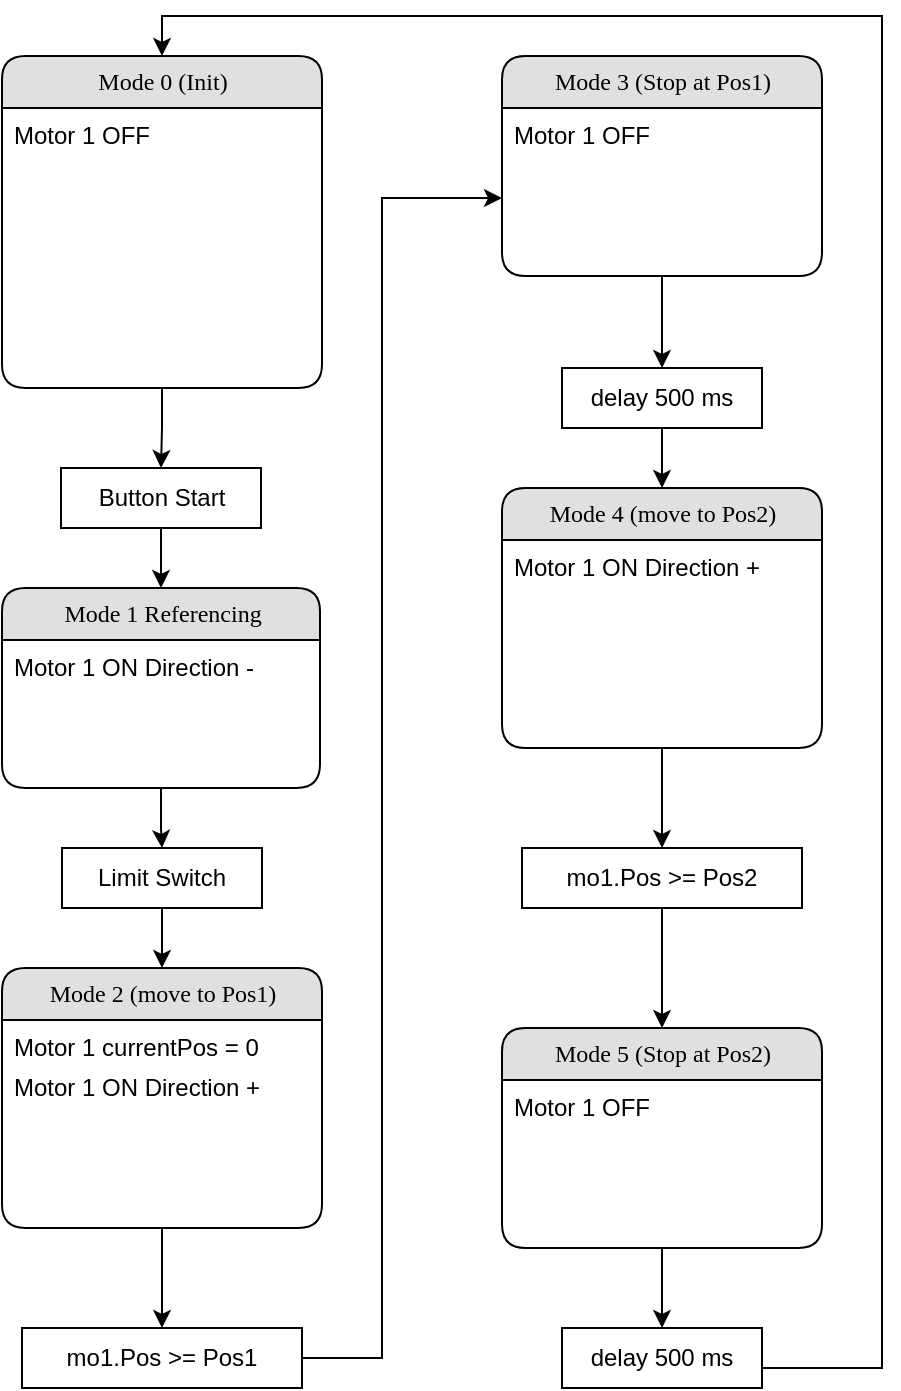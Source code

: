<mxfile version="20.4.2" type="device"><diagram id="corI0clsK7ijeZppxw8D" name="Seite-1"><mxGraphModel dx="353" dy="487" grid="1" gridSize="10" guides="1" tooltips="1" connect="1" arrows="1" fold="1" page="1" pageScale="1" pageWidth="3300" pageHeight="4681" math="0" shadow="0"><root><mxCell id="0"/><mxCell id="1" parent="0"/><mxCell id="_JOvkp8M3I6TlWDDb48r-1" value="" style="group" vertex="1" connectable="0" parent="1"><mxGeometry x="160" y="74" width="160" height="166" as="geometry"/></mxCell><mxCell id="_JOvkp8M3I6TlWDDb48r-2" value="Mode 0 (Init)" style="swimlane;html=1;fontStyle=0;childLayout=stackLayout;horizontal=1;startSize=26;fillColor=#e0e0e0;horizontalStack=0;resizeParent=1;resizeLast=0;collapsible=1;marginBottom=0;swimlaneFillColor=#ffffff;align=center;rounded=1;shadow=0;comic=0;labelBackgroundColor=none;strokeWidth=1;fontFamily=Verdana;fontSize=12" vertex="1" parent="_JOvkp8M3I6TlWDDb48r-1"><mxGeometry width="160" height="166" as="geometry"/></mxCell><mxCell id="_JOvkp8M3I6TlWDDb48r-3" value="Motor 1 OFF" style="text;html=1;strokeColor=none;fillColor=none;spacingLeft=4;spacingRight=4;whiteSpace=wrap;overflow=hidden;rotatable=0;points=[[0,0.5],[1,0.5]];portConstraint=eastwest;" vertex="1" parent="_JOvkp8M3I6TlWDDb48r-2"><mxGeometry y="26" width="160" height="26" as="geometry"/></mxCell><mxCell id="_JOvkp8M3I6TlWDDb48r-8" value="" style="group" vertex="1" connectable="0" parent="1"><mxGeometry x="160" y="530" width="160" height="130" as="geometry"/></mxCell><mxCell id="_JOvkp8M3I6TlWDDb48r-9" value="Mode 2 (move to Pos1)" style="swimlane;html=1;fontStyle=0;childLayout=stackLayout;horizontal=1;startSize=26;fillColor=#e0e0e0;horizontalStack=0;resizeParent=1;resizeLast=0;collapsible=1;marginBottom=0;swimlaneFillColor=#ffffff;align=center;rounded=1;shadow=0;comic=0;labelBackgroundColor=none;strokeWidth=1;fontFamily=Verdana;fontSize=12" vertex="1" parent="_JOvkp8M3I6TlWDDb48r-8"><mxGeometry width="160" height="130" as="geometry"/></mxCell><mxCell id="_JOvkp8M3I6TlWDDb48r-10" value="Motor 1 currentPos = 0" style="text;html=1;strokeColor=none;fillColor=none;spacingLeft=4;spacingRight=4;whiteSpace=wrap;overflow=hidden;rotatable=0;points=[[0,0.5],[1,0.5]];portConstraint=eastwest;" vertex="1" parent="_JOvkp8M3I6TlWDDb48r-9"><mxGeometry y="26" width="160" height="20.361" as="geometry"/></mxCell><mxCell id="_JOvkp8M3I6TlWDDb48r-12" value="Motor 1 ON Direction +" style="text;html=1;strokeColor=none;fillColor=none;spacingLeft=4;spacingRight=4;whiteSpace=wrap;overflow=hidden;rotatable=0;points=[[0,0.5],[1,0.5]];portConstraint=eastwest;" vertex="1" parent="_JOvkp8M3I6TlWDDb48r-9"><mxGeometry y="46.361" width="160" height="20.361" as="geometry"/></mxCell><mxCell id="_JOvkp8M3I6TlWDDb48r-13" style="edgeStyle=orthogonalEdgeStyle;rounded=0;orthogonalLoop=1;jettySize=auto;html=1;entryX=0.5;entryY=0;entryDx=0;entryDy=0;" edge="1" parent="1" source="_JOvkp8M3I6TlWDDb48r-14" target="_JOvkp8M3I6TlWDDb48r-9"><mxGeometry relative="1" as="geometry"/></mxCell><mxCell id="_JOvkp8M3I6TlWDDb48r-14" value="Limit Switch" style="rounded=0;whiteSpace=wrap;html=1;" vertex="1" parent="1"><mxGeometry x="190" y="470" width="100" height="30" as="geometry"/></mxCell><mxCell id="_JOvkp8M3I6TlWDDb48r-15" value="" style="group" vertex="1" connectable="0" parent="1"><mxGeometry x="410" y="74" width="160" height="110" as="geometry"/></mxCell><mxCell id="_JOvkp8M3I6TlWDDb48r-16" value="Mode 3 (Stop at Pos1)" style="swimlane;html=1;fontStyle=0;childLayout=stackLayout;horizontal=1;startSize=26;fillColor=#e0e0e0;horizontalStack=0;resizeParent=1;resizeLast=0;collapsible=1;marginBottom=0;swimlaneFillColor=#ffffff;align=center;rounded=1;shadow=0;comic=0;labelBackgroundColor=none;strokeWidth=1;fontFamily=Verdana;fontSize=12" vertex="1" parent="_JOvkp8M3I6TlWDDb48r-15"><mxGeometry width="160" height="110.0" as="geometry"/></mxCell><mxCell id="_JOvkp8M3I6TlWDDb48r-17" value="Motor 1 OFF" style="text;html=1;strokeColor=none;fillColor=none;spacingLeft=4;spacingRight=4;whiteSpace=wrap;overflow=hidden;rotatable=0;points=[[0,0.5],[1,0.5]];portConstraint=eastwest;" vertex="1" parent="_JOvkp8M3I6TlWDDb48r-16"><mxGeometry y="26" width="160" height="17.229" as="geometry"/></mxCell><mxCell id="_JOvkp8M3I6TlWDDb48r-20" style="edgeStyle=orthogonalEdgeStyle;rounded=0;orthogonalLoop=1;jettySize=auto;html=1;" edge="1" parent="1" source="_JOvkp8M3I6TlWDDb48r-21" target="_JOvkp8M3I6TlWDDb48r-16"><mxGeometry relative="1" as="geometry"><Array as="points"><mxPoint x="350" y="725"/><mxPoint x="350" y="145"/></Array></mxGeometry></mxCell><mxCell id="_JOvkp8M3I6TlWDDb48r-21" value="mo1.Pos &amp;gt;= Pos1" style="rounded=0;whiteSpace=wrap;html=1;" vertex="1" parent="1"><mxGeometry x="170" y="710" width="140" height="30" as="geometry"/></mxCell><mxCell id="_JOvkp8M3I6TlWDDb48r-22" style="edgeStyle=orthogonalEdgeStyle;rounded=0;orthogonalLoop=1;jettySize=auto;html=1;exitX=0.5;exitY=1;exitDx=0;exitDy=0;" edge="1" parent="1" source="_JOvkp8M3I6TlWDDb48r-9" target="_JOvkp8M3I6TlWDDb48r-21"><mxGeometry relative="1" as="geometry"/></mxCell><mxCell id="_JOvkp8M3I6TlWDDb48r-24" value="" style="group" vertex="1" connectable="0" parent="1"><mxGeometry x="160" y="340" width="159" height="100" as="geometry"/></mxCell><mxCell id="_JOvkp8M3I6TlWDDb48r-25" value="Mode 1 Referencing" style="swimlane;html=1;fontStyle=0;childLayout=stackLayout;horizontal=1;startSize=26;fillColor=#e0e0e0;horizontalStack=0;resizeParent=1;resizeLast=0;collapsible=1;marginBottom=0;swimlaneFillColor=#ffffff;align=center;rounded=1;shadow=0;comic=0;labelBackgroundColor=none;strokeWidth=1;fontFamily=Verdana;fontSize=12" vertex="1" parent="_JOvkp8M3I6TlWDDb48r-24"><mxGeometry width="159" height="100.0" as="geometry"/></mxCell><mxCell id="_JOvkp8M3I6TlWDDb48r-26" value="Motor 1 ON Direction -" style="text;html=1;strokeColor=none;fillColor=none;spacingLeft=4;spacingRight=4;whiteSpace=wrap;overflow=hidden;rotatable=0;points=[[0,0.5],[1,0.5]];portConstraint=eastwest;" vertex="1" parent="_JOvkp8M3I6TlWDDb48r-25"><mxGeometry y="26" width="159" height="15.663" as="geometry"/></mxCell><mxCell id="_JOvkp8M3I6TlWDDb48r-27" style="edgeStyle=orthogonalEdgeStyle;rounded=0;orthogonalLoop=1;jettySize=auto;html=1;entryX=0.5;entryY=0;entryDx=0;entryDy=0;" edge="1" parent="1" source="_JOvkp8M3I6TlWDDb48r-28" target="_JOvkp8M3I6TlWDDb48r-25"><mxGeometry relative="1" as="geometry"/></mxCell><mxCell id="_JOvkp8M3I6TlWDDb48r-28" value="Button Start" style="rounded=0;whiteSpace=wrap;html=1;" vertex="1" parent="1"><mxGeometry x="189.5" y="280" width="100" height="30" as="geometry"/></mxCell><mxCell id="_JOvkp8M3I6TlWDDb48r-29" style="edgeStyle=orthogonalEdgeStyle;rounded=0;orthogonalLoop=1;jettySize=auto;html=1;" edge="1" parent="1" source="_JOvkp8M3I6TlWDDb48r-2" target="_JOvkp8M3I6TlWDDb48r-28"><mxGeometry relative="1" as="geometry"/></mxCell><mxCell id="_JOvkp8M3I6TlWDDb48r-30" style="edgeStyle=orthogonalEdgeStyle;rounded=0;orthogonalLoop=1;jettySize=auto;html=1;entryX=0.5;entryY=0;entryDx=0;entryDy=0;" edge="1" parent="1" source="_JOvkp8M3I6TlWDDb48r-25" target="_JOvkp8M3I6TlWDDb48r-14"><mxGeometry relative="1" as="geometry"/></mxCell><mxCell id="_JOvkp8M3I6TlWDDb48r-31" value="" style="group" vertex="1" connectable="0" parent="1"><mxGeometry x="410" y="290" width="160" height="130" as="geometry"/></mxCell><mxCell id="_JOvkp8M3I6TlWDDb48r-32" value="Mode 4 (move to Pos2)" style="swimlane;html=1;fontStyle=0;childLayout=stackLayout;horizontal=1;startSize=26;fillColor=#e0e0e0;horizontalStack=0;resizeParent=1;resizeLast=0;collapsible=1;marginBottom=0;swimlaneFillColor=#ffffff;align=center;rounded=1;shadow=0;comic=0;labelBackgroundColor=none;strokeWidth=1;fontFamily=Verdana;fontSize=12" vertex="1" parent="_JOvkp8M3I6TlWDDb48r-31"><mxGeometry width="160" height="130" as="geometry"/></mxCell><mxCell id="_JOvkp8M3I6TlWDDb48r-34" value="Motor 1 ON Direction +" style="text;html=1;strokeColor=none;fillColor=none;spacingLeft=4;spacingRight=4;whiteSpace=wrap;overflow=hidden;rotatable=0;points=[[0,0.5],[1,0.5]];portConstraint=eastwest;" vertex="1" parent="_JOvkp8M3I6TlWDDb48r-32"><mxGeometry y="26" width="160" height="20.361" as="geometry"/></mxCell><mxCell id="_JOvkp8M3I6TlWDDb48r-35" style="edgeStyle=orthogonalEdgeStyle;rounded=0;orthogonalLoop=1;jettySize=auto;html=1;entryX=0.5;entryY=0;entryDx=0;entryDy=0;" edge="1" parent="1" source="_JOvkp8M3I6TlWDDb48r-36" target="_JOvkp8M3I6TlWDDb48r-32"><mxGeometry relative="1" as="geometry"/></mxCell><mxCell id="_JOvkp8M3I6TlWDDb48r-36" value="delay 500 ms" style="rounded=0;whiteSpace=wrap;html=1;" vertex="1" parent="1"><mxGeometry x="440" y="230" width="100" height="30" as="geometry"/></mxCell><mxCell id="_JOvkp8M3I6TlWDDb48r-37" value="" style="group" vertex="1" connectable="0" parent="1"><mxGeometry x="410" y="560" width="160" height="110" as="geometry"/></mxCell><mxCell id="_JOvkp8M3I6TlWDDb48r-38" value="Mode 5 (Stop at Pos2)" style="swimlane;html=1;fontStyle=0;childLayout=stackLayout;horizontal=1;startSize=26;fillColor=#e0e0e0;horizontalStack=0;resizeParent=1;resizeLast=0;collapsible=1;marginBottom=0;swimlaneFillColor=#ffffff;align=center;rounded=1;shadow=0;comic=0;labelBackgroundColor=none;strokeWidth=1;fontFamily=Verdana;fontSize=12" vertex="1" parent="_JOvkp8M3I6TlWDDb48r-37"><mxGeometry width="160" height="110.0" as="geometry"/></mxCell><mxCell id="_JOvkp8M3I6TlWDDb48r-39" value="Motor 1 OFF" style="text;html=1;strokeColor=none;fillColor=none;spacingLeft=4;spacingRight=4;whiteSpace=wrap;overflow=hidden;rotatable=0;points=[[0,0.5],[1,0.5]];portConstraint=eastwest;" vertex="1" parent="_JOvkp8M3I6TlWDDb48r-38"><mxGeometry y="26" width="160" height="17.229" as="geometry"/></mxCell><mxCell id="_JOvkp8M3I6TlWDDb48r-40" style="edgeStyle=orthogonalEdgeStyle;rounded=0;orthogonalLoop=1;jettySize=auto;html=1;" edge="1" parent="1" source="_JOvkp8M3I6TlWDDb48r-41" target="_JOvkp8M3I6TlWDDb48r-38"><mxGeometry relative="1" as="geometry"/></mxCell><mxCell id="_JOvkp8M3I6TlWDDb48r-41" value="mo1.Pos &amp;gt;= Pos2" style="rounded=0;whiteSpace=wrap;html=1;" vertex="1" parent="1"><mxGeometry x="420" y="470" width="140" height="30" as="geometry"/></mxCell><mxCell id="_JOvkp8M3I6TlWDDb48r-42" style="edgeStyle=orthogonalEdgeStyle;rounded=0;orthogonalLoop=1;jettySize=auto;html=1;exitX=0.5;exitY=1;exitDx=0;exitDy=0;" edge="1" parent="1" source="_JOvkp8M3I6TlWDDb48r-32" target="_JOvkp8M3I6TlWDDb48r-41"><mxGeometry relative="1" as="geometry"/></mxCell><mxCell id="_JOvkp8M3I6TlWDDb48r-43" style="edgeStyle=orthogonalEdgeStyle;rounded=0;orthogonalLoop=1;jettySize=auto;html=1;entryX=0.5;entryY=0;entryDx=0;entryDy=0;" edge="1" parent="1" source="_JOvkp8M3I6TlWDDb48r-16" target="_JOvkp8M3I6TlWDDb48r-36"><mxGeometry relative="1" as="geometry"><Array as="points"><mxPoint x="490" y="230"/><mxPoint x="490" y="230"/></Array></mxGeometry></mxCell><mxCell id="_JOvkp8M3I6TlWDDb48r-46" style="edgeStyle=orthogonalEdgeStyle;rounded=0;orthogonalLoop=1;jettySize=auto;html=1;entryX=0.5;entryY=0;entryDx=0;entryDy=0;" edge="1" parent="1" source="_JOvkp8M3I6TlWDDb48r-44" target="_JOvkp8M3I6TlWDDb48r-2"><mxGeometry relative="1" as="geometry"><Array as="points"><mxPoint x="600" y="730"/><mxPoint x="600" y="54"/><mxPoint x="240" y="54"/></Array></mxGeometry></mxCell><mxCell id="_JOvkp8M3I6TlWDDb48r-44" value="delay 500 ms" style="rounded=0;whiteSpace=wrap;html=1;" vertex="1" parent="1"><mxGeometry x="440" y="710" width="100" height="30" as="geometry"/></mxCell><mxCell id="_JOvkp8M3I6TlWDDb48r-45" style="edgeStyle=orthogonalEdgeStyle;rounded=0;orthogonalLoop=1;jettySize=auto;html=1;entryX=0.5;entryY=0;entryDx=0;entryDy=0;" edge="1" parent="1" source="_JOvkp8M3I6TlWDDb48r-38" target="_JOvkp8M3I6TlWDDb48r-44"><mxGeometry relative="1" as="geometry"/></mxCell></root></mxGraphModel></diagram></mxfile>
